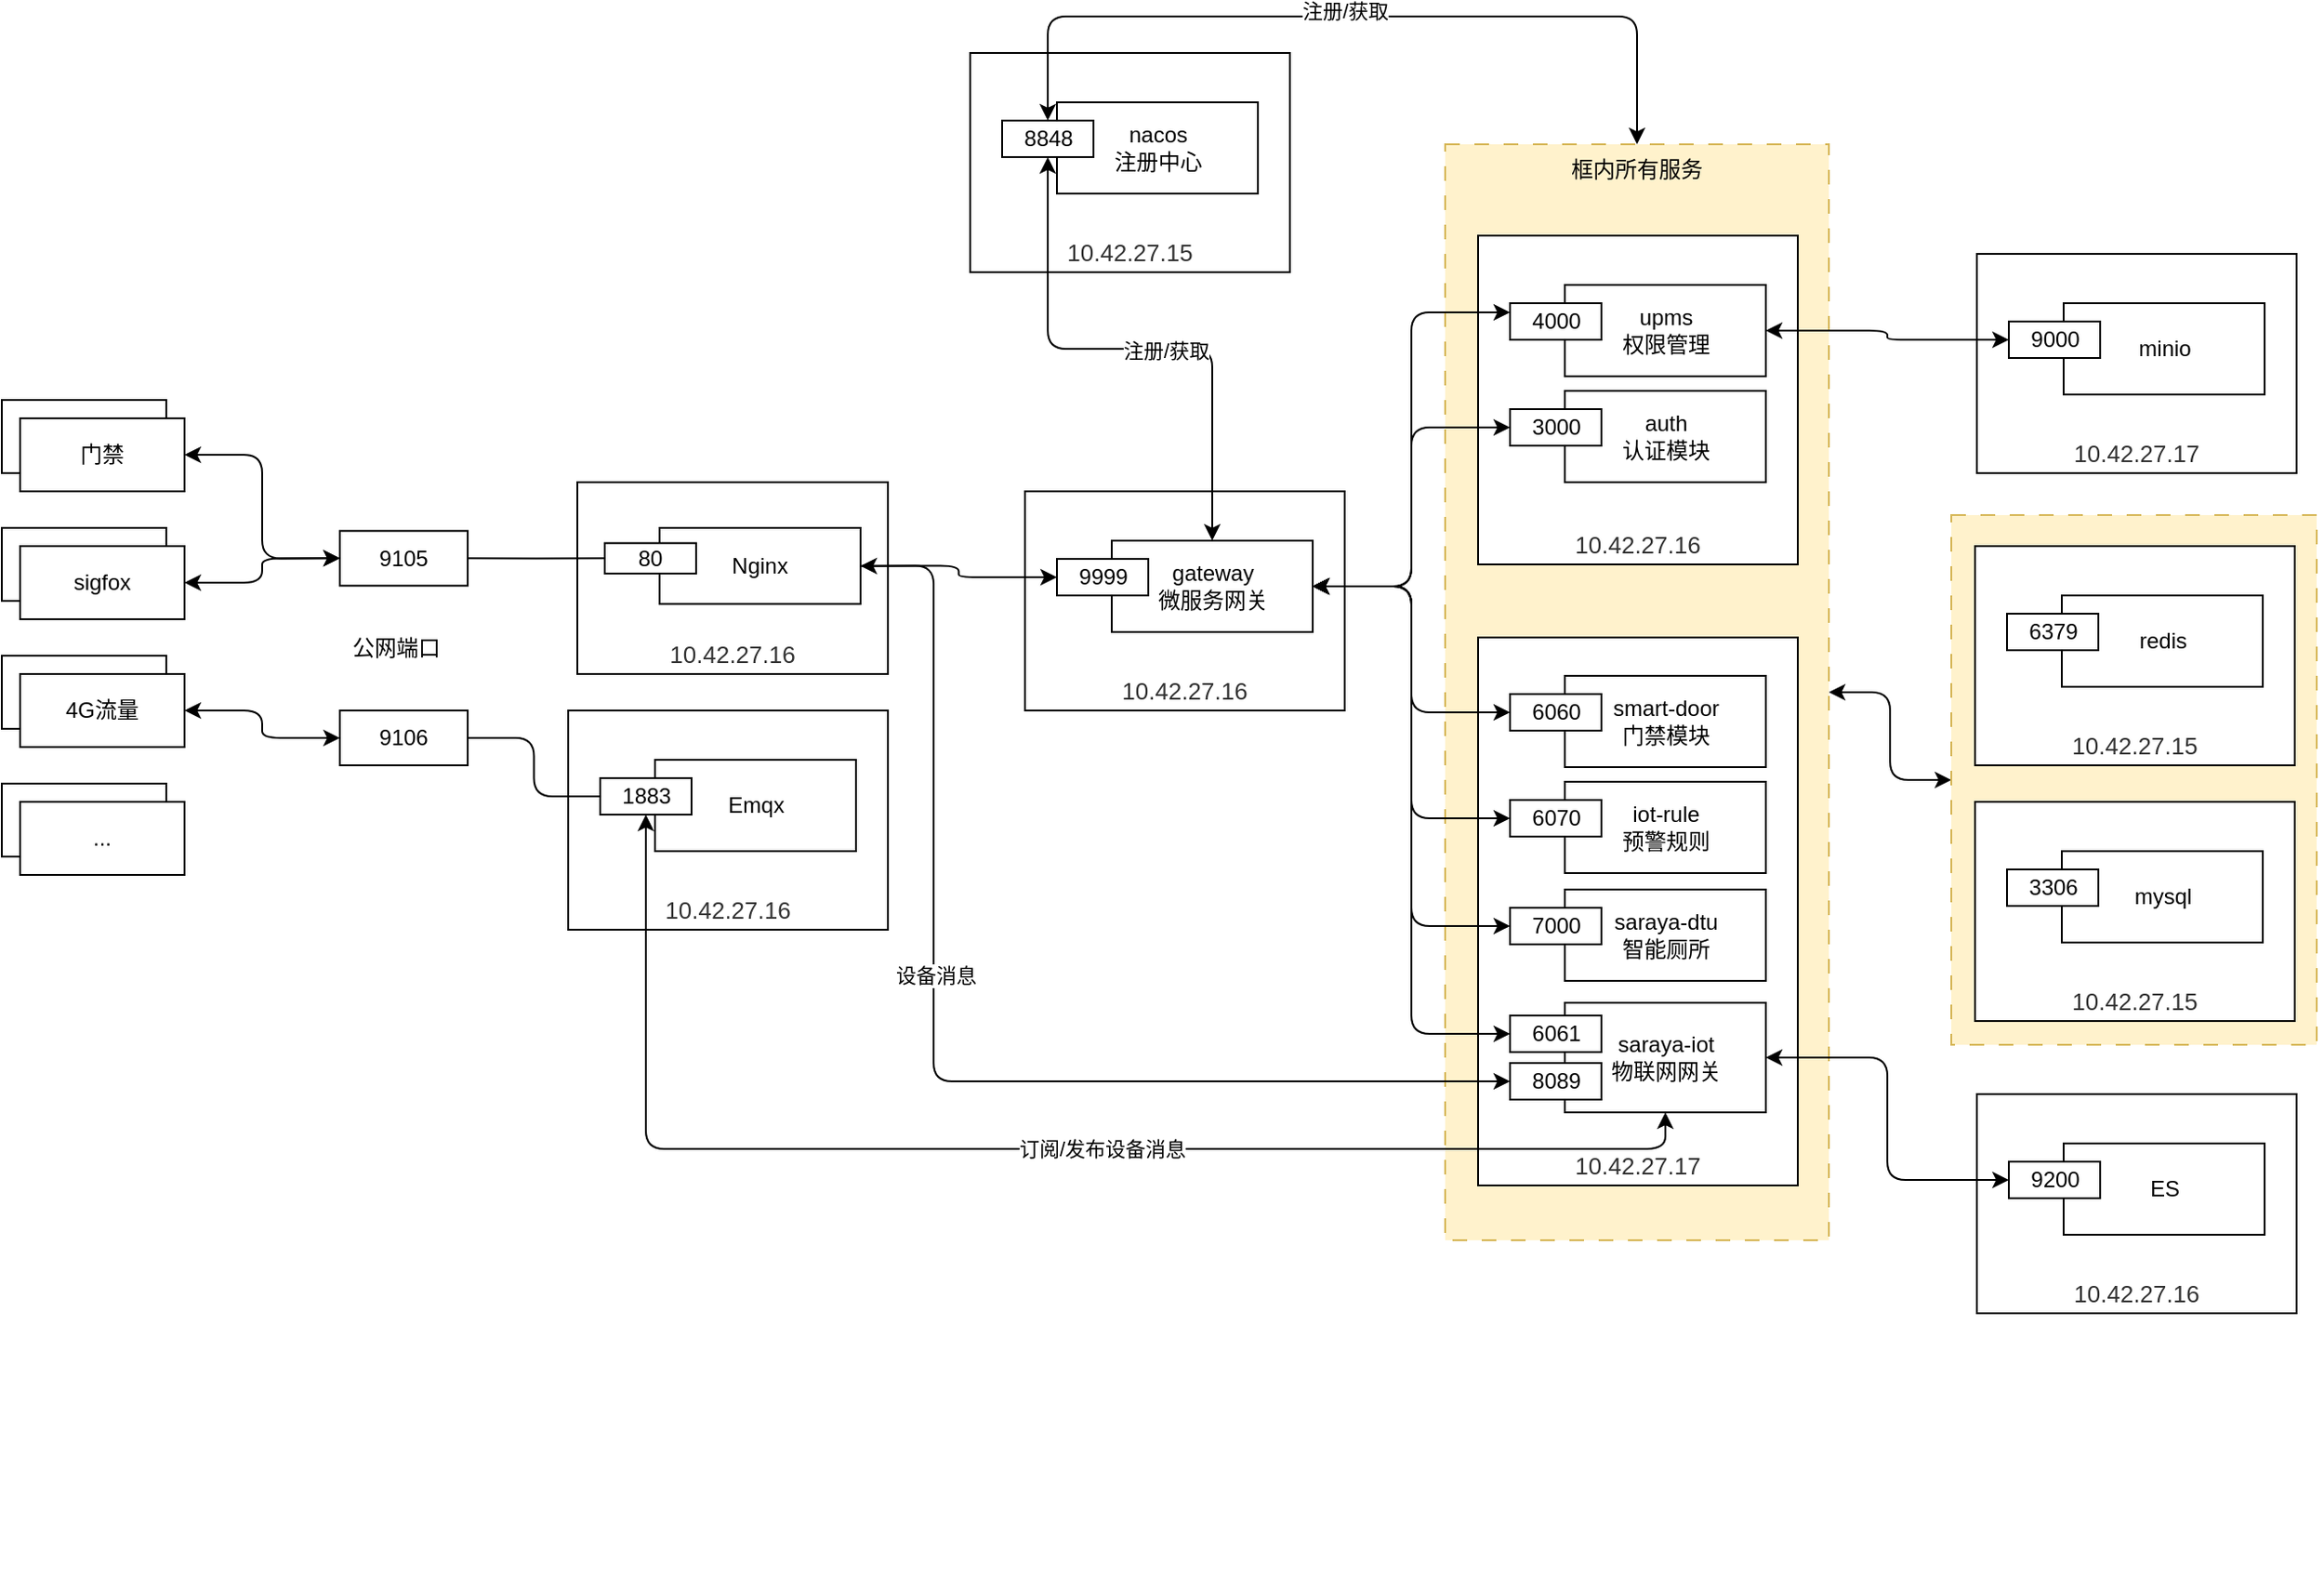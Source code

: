 <mxfile version="24.2.3" type="github">
  <diagram id="C5RBs43oDa-KdzZeNtuy" name="Page-1">
    <mxGraphModel dx="1440" dy="2015" grid="1" gridSize="10" guides="1" tooltips="1" connect="1" arrows="0" fold="1" page="1" pageScale="1" pageWidth="827" pageHeight="1169" math="0" shadow="0">
      <root>
        <mxCell id="WIyWlLk6GJQsqaUBKTNV-0" />
        <mxCell id="WIyWlLk6GJQsqaUBKTNV-1" parent="WIyWlLk6GJQsqaUBKTNV-0" />
        <mxCell id="b1t97wf94qJfbfh6B2mP-186" value="" style="group;rounded=0;" vertex="1" connectable="0" parent="WIyWlLk6GJQsqaUBKTNV-1">
          <mxGeometry x="340" y="300" width="175" height="120" as="geometry" />
        </mxCell>
        <mxCell id="b1t97wf94qJfbfh6B2mP-187" value="&lt;span style=&quot;color: rgb(50, 50, 50); font-family: &amp;quot;Microsoft YaHei&amp;quot;, 微软雅黑, Arial; font-size: 13px; background-color: rgba(255, 255, 255, 0.01);&quot;&gt;10.42.27.16&lt;/span&gt;" style="rounded=0;whiteSpace=wrap;html=1;verticalAlign=bottom;" vertex="1" parent="b1t97wf94qJfbfh6B2mP-186">
          <mxGeometry width="175" height="120" as="geometry" />
        </mxCell>
        <mxCell id="b1t97wf94qJfbfh6B2mP-188" value="" style="group;rounded=0;" vertex="1" connectable="0" parent="b1t97wf94qJfbfh6B2mP-186">
          <mxGeometry x="17.5" y="27" width="140" height="50" as="geometry" />
        </mxCell>
        <mxCell id="b1t97wf94qJfbfh6B2mP-189" value="Emqx" style="rounded=0;whiteSpace=wrap;html=1;" vertex="1" parent="b1t97wf94qJfbfh6B2mP-188">
          <mxGeometry x="30" width="110" height="50" as="geometry" />
        </mxCell>
        <mxCell id="b1t97wf94qJfbfh6B2mP-190" value="1883" style="rounded=0;whiteSpace=wrap;html=1;" vertex="1" parent="b1t97wf94qJfbfh6B2mP-188">
          <mxGeometry y="10" width="50" height="20" as="geometry" />
        </mxCell>
        <mxCell id="b1t97wf94qJfbfh6B2mP-191" value="" style="group" vertex="1" connectable="0" parent="WIyWlLk6GJQsqaUBKTNV-1">
          <mxGeometry x="345" y="175" width="170" height="105" as="geometry" />
        </mxCell>
        <mxCell id="b1t97wf94qJfbfh6B2mP-23" value="&lt;span style=&quot;color: rgb(50, 50, 50); font-family: &amp;quot;Microsoft YaHei&amp;quot;, 微软雅黑, Arial; font-size: 13px; background-color: rgba(255, 255, 255, 0.01);&quot;&gt;10.42.27.16&lt;/span&gt;" style="rounded=0;whiteSpace=wrap;html=1;verticalAlign=bottom;" vertex="1" parent="b1t97wf94qJfbfh6B2mP-191">
          <mxGeometry width="170" height="105" as="geometry" />
        </mxCell>
        <mxCell id="b1t97wf94qJfbfh6B2mP-12" value="Nginx" style="rounded=0;whiteSpace=wrap;html=1;" vertex="1" parent="b1t97wf94qJfbfh6B2mP-191">
          <mxGeometry x="45" y="25" width="110" height="41.667" as="geometry" />
        </mxCell>
        <mxCell id="b1t97wf94qJfbfh6B2mP-13" value="80" style="rounded=0;whiteSpace=wrap;html=1;" vertex="1" parent="b1t97wf94qJfbfh6B2mP-191">
          <mxGeometry x="15" y="33.333" width="50" height="16.667" as="geometry" />
        </mxCell>
        <mxCell id="b1t97wf94qJfbfh6B2mP-49" value="" style="group;rounded=0;" vertex="1" connectable="0" parent="WIyWlLk6GJQsqaUBKTNV-1">
          <mxGeometry x="560" y="-60" width="175" height="120" as="geometry" />
        </mxCell>
        <mxCell id="b1t97wf94qJfbfh6B2mP-50" value="&lt;span style=&quot;color: rgb(50, 50, 50); font-family: &amp;quot;Microsoft YaHei&amp;quot;, 微软雅黑, Arial; font-size: 13px; background-color: rgba(255, 255, 255, 0.01);&quot;&gt;10.42.27.15&lt;/span&gt;" style="rounded=0;whiteSpace=wrap;html=1;verticalAlign=bottom;" vertex="1" parent="b1t97wf94qJfbfh6B2mP-49">
          <mxGeometry width="175" height="120" as="geometry" />
        </mxCell>
        <mxCell id="b1t97wf94qJfbfh6B2mP-51" value="" style="group;rounded=0;" vertex="1" connectable="0" parent="b1t97wf94qJfbfh6B2mP-49">
          <mxGeometry x="17.5" y="27" width="140" height="50" as="geometry" />
        </mxCell>
        <mxCell id="b1t97wf94qJfbfh6B2mP-52" value="&lt;div&gt;nacos&lt;/div&gt;&lt;div&gt;注册中心&lt;/div&gt;" style="rounded=0;whiteSpace=wrap;html=1;" vertex="1" parent="b1t97wf94qJfbfh6B2mP-51">
          <mxGeometry x="30" width="110" height="50" as="geometry" />
        </mxCell>
        <mxCell id="b1t97wf94qJfbfh6B2mP-53" value="8848" style="rounded=0;whiteSpace=wrap;html=1;" vertex="1" parent="b1t97wf94qJfbfh6B2mP-51">
          <mxGeometry y="10" width="50" height="20" as="geometry" />
        </mxCell>
        <mxCell id="b1t97wf94qJfbfh6B2mP-149" style="edgeStyle=orthogonalEdgeStyle;orthogonalLoop=1;jettySize=auto;html=1;exitX=0.5;exitY=0;exitDx=0;exitDy=0;startArrow=classic;startFill=1;entryX=0.5;entryY=0;entryDx=0;entryDy=0;" edge="1" parent="WIyWlLk6GJQsqaUBKTNV-1" source="b1t97wf94qJfbfh6B2mP-143" target="b1t97wf94qJfbfh6B2mP-53">
          <mxGeometry relative="1" as="geometry">
            <Array as="points">
              <mxPoint x="925" y="-80" />
              <mxPoint x="603" y="-80" />
            </Array>
          </mxGeometry>
        </mxCell>
        <mxCell id="b1t97wf94qJfbfh6B2mP-153" value="注册/获取" style="edgeLabel;html=1;align=center;verticalAlign=middle;resizable=0;points=[];" vertex="1" connectable="0" parent="b1t97wf94qJfbfh6B2mP-149">
          <mxGeometry x="0.026" y="-3" relative="1" as="geometry">
            <mxPoint as="offset" />
          </mxGeometry>
        </mxCell>
        <mxCell id="b1t97wf94qJfbfh6B2mP-183" style="edgeStyle=orthogonalEdgeStyle;orthogonalLoop=1;jettySize=auto;html=1;exitX=1;exitY=0.5;exitDx=0;exitDy=0;startArrow=classic;startFill=1;" edge="1" parent="WIyWlLk6GJQsqaUBKTNV-1" source="b1t97wf94qJfbfh6B2mP-143" target="b1t97wf94qJfbfh6B2mP-182">
          <mxGeometry relative="1" as="geometry" />
        </mxCell>
        <mxCell id="b1t97wf94qJfbfh6B2mP-143" value="框内所有服务" style="rounded=0;whiteSpace=wrap;html=1;dashed=1;dashPattern=8 8;fillColor=#fff2cc;strokeColor=#d6b656;verticalAlign=top;" vertex="1" parent="WIyWlLk6GJQsqaUBKTNV-1">
          <mxGeometry x="820" y="-10" width="210" height="600" as="geometry" />
        </mxCell>
        <mxCell id="b1t97wf94qJfbfh6B2mP-0" value="门禁" style="rounded=0;whiteSpace=wrap;html=1;" vertex="1" parent="WIyWlLk6GJQsqaUBKTNV-1">
          <mxGeometry x="30" y="130" width="90" height="40" as="geometry" />
        </mxCell>
        <mxCell id="b1t97wf94qJfbfh6B2mP-1" value="4G流量" style="rounded=0;whiteSpace=wrap;html=1;" vertex="1" parent="WIyWlLk6GJQsqaUBKTNV-1">
          <mxGeometry x="30" y="270" width="90" height="40" as="geometry" />
        </mxCell>
        <mxCell id="b1t97wf94qJfbfh6B2mP-27" style="edgeStyle=orthogonalEdgeStyle;rounded=1;orthogonalLoop=1;jettySize=auto;html=1;exitX=1;exitY=0.5;exitDx=0;exitDy=0;entryX=0;entryY=0.5;entryDx=0;entryDy=0;endArrow=classic;endFill=1;startArrow=classic;startFill=1;curved=0;" edge="1" parent="WIyWlLk6GJQsqaUBKTNV-1" source="b1t97wf94qJfbfh6B2mP-2" target="b1t97wf94qJfbfh6B2mP-9">
          <mxGeometry relative="1" as="geometry" />
        </mxCell>
        <mxCell id="b1t97wf94qJfbfh6B2mP-2" value="门禁" style="rounded=0;whiteSpace=wrap;html=1;" vertex="1" parent="WIyWlLk6GJQsqaUBKTNV-1">
          <mxGeometry x="40" y="140" width="90" height="40" as="geometry" />
        </mxCell>
        <mxCell id="b1t97wf94qJfbfh6B2mP-4" value="sigfox" style="rounded=0;whiteSpace=wrap;html=1;" vertex="1" parent="WIyWlLk6GJQsqaUBKTNV-1">
          <mxGeometry x="30" y="200" width="90" height="40" as="geometry" />
        </mxCell>
        <mxCell id="b1t97wf94qJfbfh6B2mP-28" style="edgeStyle=orthogonalEdgeStyle;rounded=1;orthogonalLoop=1;jettySize=auto;html=1;exitX=1;exitY=0.5;exitDx=0;exitDy=0;entryX=0;entryY=0.5;entryDx=0;entryDy=0;endArrow=classic;endFill=1;startArrow=classic;startFill=1;curved=0;" edge="1" parent="WIyWlLk6GJQsqaUBKTNV-1" source="b1t97wf94qJfbfh6B2mP-5" target="b1t97wf94qJfbfh6B2mP-9">
          <mxGeometry relative="1" as="geometry" />
        </mxCell>
        <mxCell id="b1t97wf94qJfbfh6B2mP-5" value="sigfox" style="rounded=0;whiteSpace=wrap;html=1;" vertex="1" parent="WIyWlLk6GJQsqaUBKTNV-1">
          <mxGeometry x="40" y="210" width="90" height="40" as="geometry" />
        </mxCell>
        <mxCell id="b1t97wf94qJfbfh6B2mP-29" style="edgeStyle=orthogonalEdgeStyle;rounded=1;orthogonalLoop=1;jettySize=auto;html=1;exitX=1;exitY=0.5;exitDx=0;exitDy=0;entryX=0;entryY=0.5;entryDx=0;entryDy=0;endArrow=classic;endFill=1;startArrow=classic;startFill=1;curved=0;" edge="1" parent="WIyWlLk6GJQsqaUBKTNV-1" source="b1t97wf94qJfbfh6B2mP-6" target="b1t97wf94qJfbfh6B2mP-10">
          <mxGeometry relative="1" as="geometry" />
        </mxCell>
        <mxCell id="b1t97wf94qJfbfh6B2mP-6" value="4G流量" style="rounded=0;whiteSpace=wrap;html=1;" vertex="1" parent="WIyWlLk6GJQsqaUBKTNV-1">
          <mxGeometry x="40" y="280" width="90" height="40" as="geometry" />
        </mxCell>
        <mxCell id="b1t97wf94qJfbfh6B2mP-7" value="..." style="rounded=0;whiteSpace=wrap;html=1;" vertex="1" parent="WIyWlLk6GJQsqaUBKTNV-1">
          <mxGeometry x="30" y="340" width="90" height="40" as="geometry" />
        </mxCell>
        <mxCell id="b1t97wf94qJfbfh6B2mP-8" value="..." style="rounded=0;whiteSpace=wrap;html=1;" vertex="1" parent="WIyWlLk6GJQsqaUBKTNV-1">
          <mxGeometry x="40" y="350" width="90" height="40" as="geometry" />
        </mxCell>
        <mxCell id="b1t97wf94qJfbfh6B2mP-25" style="edgeStyle=orthogonalEdgeStyle;rounded=0;orthogonalLoop=1;jettySize=auto;html=1;exitX=1;exitY=0.5;exitDx=0;exitDy=0;endArrow=none;endFill=0;" edge="1" parent="WIyWlLk6GJQsqaUBKTNV-1" source="b1t97wf94qJfbfh6B2mP-9" target="b1t97wf94qJfbfh6B2mP-13">
          <mxGeometry relative="1" as="geometry" />
        </mxCell>
        <mxCell id="b1t97wf94qJfbfh6B2mP-9" value="9105" style="rounded=0;whiteSpace=wrap;html=1;" vertex="1" parent="WIyWlLk6GJQsqaUBKTNV-1">
          <mxGeometry x="215" y="201.67" width="70" height="30" as="geometry" />
        </mxCell>
        <mxCell id="b1t97wf94qJfbfh6B2mP-26" style="edgeStyle=orthogonalEdgeStyle;rounded=1;orthogonalLoop=1;jettySize=auto;html=1;exitX=1;exitY=0.5;exitDx=0;exitDy=0;entryX=0;entryY=0.5;entryDx=0;entryDy=0;endArrow=none;endFill=0;curved=0;" edge="1" parent="WIyWlLk6GJQsqaUBKTNV-1" source="b1t97wf94qJfbfh6B2mP-10" target="b1t97wf94qJfbfh6B2mP-190">
          <mxGeometry relative="1" as="geometry">
            <mxPoint x="360" y="290" as="targetPoint" />
          </mxGeometry>
        </mxCell>
        <mxCell id="b1t97wf94qJfbfh6B2mP-10" value="9106" style="rounded=0;whiteSpace=wrap;html=1;" vertex="1" parent="WIyWlLk6GJQsqaUBKTNV-1">
          <mxGeometry x="215" y="300" width="70" height="30" as="geometry" />
        </mxCell>
        <mxCell id="b1t97wf94qJfbfh6B2mP-11" value="公网端口" style="text;html=1;align=center;verticalAlign=middle;whiteSpace=wrap;rounded=0;" vertex="1" parent="WIyWlLk6GJQsqaUBKTNV-1">
          <mxGeometry x="216" y="251" width="60" height="30" as="geometry" />
        </mxCell>
        <mxCell id="b1t97wf94qJfbfh6B2mP-43" value="" style="group;rounded=0;" vertex="1" connectable="0" parent="WIyWlLk6GJQsqaUBKTNV-1">
          <mxGeometry x="590" y="180" width="175" height="120" as="geometry" />
        </mxCell>
        <mxCell id="b1t97wf94qJfbfh6B2mP-38" value="&lt;span style=&quot;color: rgb(50, 50, 50); font-family: &amp;quot;Microsoft YaHei&amp;quot;, 微软雅黑, Arial; font-size: 13px; background-color: rgba(255, 255, 255, 0.01);&quot;&gt;10.42.27.16&lt;/span&gt;" style="rounded=0;whiteSpace=wrap;html=1;verticalAlign=bottom;" vertex="1" parent="b1t97wf94qJfbfh6B2mP-43">
          <mxGeometry width="175" height="120" as="geometry" />
        </mxCell>
        <mxCell id="b1t97wf94qJfbfh6B2mP-40" value="" style="group;rounded=0;" vertex="1" connectable="0" parent="b1t97wf94qJfbfh6B2mP-43">
          <mxGeometry x="17.5" y="27" width="140" height="50" as="geometry" />
        </mxCell>
        <mxCell id="b1t97wf94qJfbfh6B2mP-41" value="gateway&lt;div&gt;微服务网关&lt;/div&gt;" style="rounded=0;whiteSpace=wrap;html=1;" vertex="1" parent="b1t97wf94qJfbfh6B2mP-40">
          <mxGeometry x="30" width="110" height="50" as="geometry" />
        </mxCell>
        <mxCell id="b1t97wf94qJfbfh6B2mP-42" value="9999" style="rounded=0;whiteSpace=wrap;html=1;" vertex="1" parent="b1t97wf94qJfbfh6B2mP-40">
          <mxGeometry y="10" width="50" height="20" as="geometry" />
        </mxCell>
        <mxCell id="b1t97wf94qJfbfh6B2mP-60" value="" style="group;rounded=0;" vertex="1" connectable="0" parent="WIyWlLk6GJQsqaUBKTNV-1">
          <mxGeometry x="1111" y="50" width="175" height="120" as="geometry" />
        </mxCell>
        <mxCell id="b1t97wf94qJfbfh6B2mP-61" value="&lt;span style=&quot;color: rgb(50, 50, 50); font-family: &amp;quot;Microsoft YaHei&amp;quot;, 微软雅黑, Arial; font-size: 13px; background-color: rgba(255, 255, 255, 0.01);&quot;&gt;10.42.27.17&lt;/span&gt;" style="rounded=0;whiteSpace=wrap;html=1;verticalAlign=bottom;" vertex="1" parent="b1t97wf94qJfbfh6B2mP-60">
          <mxGeometry width="175" height="120" as="geometry" />
        </mxCell>
        <mxCell id="b1t97wf94qJfbfh6B2mP-62" value="" style="group;rounded=0;" vertex="1" connectable="0" parent="b1t97wf94qJfbfh6B2mP-60">
          <mxGeometry x="17.5" y="27" width="140" height="50" as="geometry" />
        </mxCell>
        <mxCell id="b1t97wf94qJfbfh6B2mP-63" value="minio" style="rounded=0;whiteSpace=wrap;html=1;" vertex="1" parent="b1t97wf94qJfbfh6B2mP-62">
          <mxGeometry x="30" width="110" height="50" as="geometry" />
        </mxCell>
        <mxCell id="b1t97wf94qJfbfh6B2mP-64" value="9000" style="rounded=0;whiteSpace=wrap;html=1;" vertex="1" parent="b1t97wf94qJfbfh6B2mP-62">
          <mxGeometry y="10" width="50" height="20" as="geometry" />
        </mxCell>
        <mxCell id="b1t97wf94qJfbfh6B2mP-66" value="" style="group;rounded=0;" vertex="1" connectable="0" parent="WIyWlLk6GJQsqaUBKTNV-1">
          <mxGeometry x="1111" y="510" width="175" height="120" as="geometry" />
        </mxCell>
        <mxCell id="b1t97wf94qJfbfh6B2mP-67" value="&lt;span style=&quot;color: rgb(50, 50, 50); font-family: &amp;quot;Microsoft YaHei&amp;quot;, 微软雅黑, Arial; font-size: 13px; background-color: rgba(255, 255, 255, 0.01);&quot;&gt;10.42.27.16&lt;/span&gt;" style="rounded=0;whiteSpace=wrap;html=1;verticalAlign=bottom;" vertex="1" parent="b1t97wf94qJfbfh6B2mP-66">
          <mxGeometry width="175" height="120" as="geometry" />
        </mxCell>
        <mxCell id="b1t97wf94qJfbfh6B2mP-68" value="" style="group;rounded=0;" vertex="1" connectable="0" parent="b1t97wf94qJfbfh6B2mP-66">
          <mxGeometry x="17.5" y="27" width="140" height="50" as="geometry" />
        </mxCell>
        <mxCell id="b1t97wf94qJfbfh6B2mP-69" value="ES" style="rounded=0;whiteSpace=wrap;html=1;" vertex="1" parent="b1t97wf94qJfbfh6B2mP-68">
          <mxGeometry x="30" width="110" height="50" as="geometry" />
        </mxCell>
        <mxCell id="b1t97wf94qJfbfh6B2mP-70" value="9200" style="rounded=0;whiteSpace=wrap;html=1;" vertex="1" parent="b1t97wf94qJfbfh6B2mP-68">
          <mxGeometry y="10" width="50" height="20" as="geometry" />
        </mxCell>
        <mxCell id="b1t97wf94qJfbfh6B2mP-71" value="" style="group;rounded=0;" vertex="1" connectable="0" parent="WIyWlLk6GJQsqaUBKTNV-1">
          <mxGeometry x="838" y="40" width="175" height="180" as="geometry" />
        </mxCell>
        <mxCell id="b1t97wf94qJfbfh6B2mP-72" value="&lt;span style=&quot;color: rgb(50, 50, 50); font-family: &amp;quot;Microsoft YaHei&amp;quot;, 微软雅黑, Arial; font-size: 13px; background-color: rgba(255, 255, 255, 0.01);&quot;&gt;10.42.27.16&lt;/span&gt;" style="rounded=0;whiteSpace=wrap;html=1;verticalAlign=bottom;" vertex="1" parent="b1t97wf94qJfbfh6B2mP-71">
          <mxGeometry width="175" height="180" as="geometry" />
        </mxCell>
        <mxCell id="b1t97wf94qJfbfh6B2mP-73" value="" style="group;rounded=0;" vertex="1" connectable="0" parent="b1t97wf94qJfbfh6B2mP-71">
          <mxGeometry x="17.5" y="27" width="140" height="50" as="geometry" />
        </mxCell>
        <mxCell id="b1t97wf94qJfbfh6B2mP-74" value="" style="group;rounded=0;" vertex="1" connectable="0" parent="b1t97wf94qJfbfh6B2mP-73">
          <mxGeometry width="140" height="50" as="geometry" />
        </mxCell>
        <mxCell id="b1t97wf94qJfbfh6B2mP-75" value="upms&lt;div&gt;权限管理&lt;/div&gt;" style="rounded=0;whiteSpace=wrap;html=1;" vertex="1" parent="b1t97wf94qJfbfh6B2mP-74">
          <mxGeometry x="30" width="110" height="50" as="geometry" />
        </mxCell>
        <mxCell id="b1t97wf94qJfbfh6B2mP-76" value="4000" style="rounded=0;whiteSpace=wrap;html=1;" vertex="1" parent="b1t97wf94qJfbfh6B2mP-74">
          <mxGeometry y="10" width="50" height="20" as="geometry" />
        </mxCell>
        <mxCell id="b1t97wf94qJfbfh6B2mP-77" value="" style="group;rounded=0;" vertex="1" connectable="0" parent="b1t97wf94qJfbfh6B2mP-71">
          <mxGeometry x="17.5" y="85" width="140" height="50" as="geometry" />
        </mxCell>
        <mxCell id="b1t97wf94qJfbfh6B2mP-78" value="" style="group;rounded=0;" vertex="1" connectable="0" parent="b1t97wf94qJfbfh6B2mP-77">
          <mxGeometry width="140" height="50" as="geometry" />
        </mxCell>
        <mxCell id="b1t97wf94qJfbfh6B2mP-79" value="auth&lt;div&gt;认证模块&lt;/div&gt;" style="rounded=0;whiteSpace=wrap;html=1;" vertex="1" parent="b1t97wf94qJfbfh6B2mP-78">
          <mxGeometry x="30" width="110" height="50" as="geometry" />
        </mxCell>
        <mxCell id="b1t97wf94qJfbfh6B2mP-80" value="3000" style="rounded=0;whiteSpace=wrap;html=1;" vertex="1" parent="b1t97wf94qJfbfh6B2mP-78">
          <mxGeometry y="10" width="50" height="20" as="geometry" />
        </mxCell>
        <mxCell id="b1t97wf94qJfbfh6B2mP-89" value="" style="group;rounded=0;" vertex="1" connectable="0" parent="WIyWlLk6GJQsqaUBKTNV-1">
          <mxGeometry x="838" y="260" width="175" height="300" as="geometry" />
        </mxCell>
        <mxCell id="b1t97wf94qJfbfh6B2mP-90" value="&lt;span style=&quot;color: rgb(50, 50, 50); font-family: &amp;quot;Microsoft YaHei&amp;quot;, 微软雅黑, Arial; font-size: 13px; background-color: rgba(255, 255, 255, 0.01);&quot;&gt;10.42.27.17&lt;/span&gt;" style="rounded=0;whiteSpace=wrap;html=1;verticalAlign=bottom;" vertex="1" parent="b1t97wf94qJfbfh6B2mP-89">
          <mxGeometry width="175" height="300" as="geometry" />
        </mxCell>
        <mxCell id="b1t97wf94qJfbfh6B2mP-91" value="" style="group;rounded=0;" vertex="1" connectable="0" parent="b1t97wf94qJfbfh6B2mP-89">
          <mxGeometry x="17.5" y="21" width="140" height="50" as="geometry" />
        </mxCell>
        <mxCell id="b1t97wf94qJfbfh6B2mP-92" value="" style="group;rounded=0;" vertex="1" connectable="0" parent="b1t97wf94qJfbfh6B2mP-91">
          <mxGeometry width="140" height="50" as="geometry" />
        </mxCell>
        <mxCell id="b1t97wf94qJfbfh6B2mP-93" value="&lt;div&gt;smart-door&lt;/div&gt;&lt;div&gt;门禁模块&lt;/div&gt;" style="rounded=0;whiteSpace=wrap;html=1;" vertex="1" parent="b1t97wf94qJfbfh6B2mP-92">
          <mxGeometry x="30" width="110" height="50" as="geometry" />
        </mxCell>
        <mxCell id="b1t97wf94qJfbfh6B2mP-94" value="6060" style="rounded=0;whiteSpace=wrap;html=1;" vertex="1" parent="b1t97wf94qJfbfh6B2mP-92">
          <mxGeometry y="10" width="50" height="20" as="geometry" />
        </mxCell>
        <mxCell id="b1t97wf94qJfbfh6B2mP-95" value="" style="group;rounded=0;" vertex="1" connectable="0" parent="b1t97wf94qJfbfh6B2mP-89">
          <mxGeometry x="17.5" y="79" width="140" height="50" as="geometry" />
        </mxCell>
        <mxCell id="b1t97wf94qJfbfh6B2mP-96" value="" style="group;rounded=0;" vertex="1" connectable="0" parent="b1t97wf94qJfbfh6B2mP-95">
          <mxGeometry width="140" height="50" as="geometry" />
        </mxCell>
        <mxCell id="b1t97wf94qJfbfh6B2mP-97" value="&lt;div&gt;iot-rule&lt;/div&gt;&lt;div&gt;预警规则&lt;/div&gt;" style="rounded=0;whiteSpace=wrap;html=1;" vertex="1" parent="b1t97wf94qJfbfh6B2mP-96">
          <mxGeometry x="30" width="110" height="50" as="geometry" />
        </mxCell>
        <mxCell id="b1t97wf94qJfbfh6B2mP-98" value="6070" style="rounded=0;whiteSpace=wrap;html=1;" vertex="1" parent="b1t97wf94qJfbfh6B2mP-96">
          <mxGeometry y="10" width="50" height="20" as="geometry" />
        </mxCell>
        <mxCell id="b1t97wf94qJfbfh6B2mP-99" value="" style="group;rounded=0;" vertex="1" connectable="0" parent="b1t97wf94qJfbfh6B2mP-89">
          <mxGeometry x="17.5" y="138" width="140" height="50" as="geometry" />
        </mxCell>
        <mxCell id="b1t97wf94qJfbfh6B2mP-100" value="" style="group;rounded=0;" vertex="1" connectable="0" parent="b1t97wf94qJfbfh6B2mP-99">
          <mxGeometry width="140" height="50" as="geometry" />
        </mxCell>
        <mxCell id="b1t97wf94qJfbfh6B2mP-101" value="&lt;div&gt;saraya-dtu&lt;/div&gt;&lt;div&gt;智能厕所&lt;/div&gt;" style="rounded=0;whiteSpace=wrap;html=1;" vertex="1" parent="b1t97wf94qJfbfh6B2mP-100">
          <mxGeometry x="30" width="110" height="50" as="geometry" />
        </mxCell>
        <mxCell id="b1t97wf94qJfbfh6B2mP-102" value="7000" style="rounded=0;whiteSpace=wrap;html=1;" vertex="1" parent="b1t97wf94qJfbfh6B2mP-100">
          <mxGeometry y="10" width="50" height="20" as="geometry" />
        </mxCell>
        <mxCell id="b1t97wf94qJfbfh6B2mP-104" value="" style="group;rounded=0;" vertex="1" connectable="0" parent="b1t97wf94qJfbfh6B2mP-89">
          <mxGeometry x="17.5" y="200" width="140" height="60" as="geometry" />
        </mxCell>
        <mxCell id="b1t97wf94qJfbfh6B2mP-105" value="saraya-iot&lt;div&gt;物联网网关&lt;/div&gt;" style="rounded=0;whiteSpace=wrap;html=1;" vertex="1" parent="b1t97wf94qJfbfh6B2mP-104">
          <mxGeometry x="30" width="110" height="60" as="geometry" />
        </mxCell>
        <mxCell id="b1t97wf94qJfbfh6B2mP-106" value="6061" style="rounded=0;whiteSpace=wrap;html=1;" vertex="1" parent="b1t97wf94qJfbfh6B2mP-104">
          <mxGeometry y="7" width="50" height="20" as="geometry" />
        </mxCell>
        <mxCell id="b1t97wf94qJfbfh6B2mP-107" value="8089" style="rounded=0;whiteSpace=wrap;html=1;" vertex="1" parent="b1t97wf94qJfbfh6B2mP-104">
          <mxGeometry y="33" width="50" height="20" as="geometry" />
        </mxCell>
        <mxCell id="b1t97wf94qJfbfh6B2mP-108" style="edgeStyle=orthogonalEdgeStyle;rounded=1;orthogonalLoop=1;jettySize=auto;html=1;exitX=1;exitY=0.5;exitDx=0;exitDy=0;entryX=0;entryY=0.25;entryDx=0;entryDy=0;endArrow=classic;endFill=1;curved=0;startArrow=classic;startFill=1;" edge="1" parent="WIyWlLk6GJQsqaUBKTNV-1" source="b1t97wf94qJfbfh6B2mP-41" target="b1t97wf94qJfbfh6B2mP-76">
          <mxGeometry relative="1" as="geometry" />
        </mxCell>
        <mxCell id="b1t97wf94qJfbfh6B2mP-110" style="edgeStyle=orthogonalEdgeStyle;rounded=1;orthogonalLoop=1;jettySize=auto;html=1;exitX=1;exitY=0.5;exitDx=0;exitDy=0;entryX=0;entryY=0.5;entryDx=0;entryDy=0;curved=0;startArrow=classic;startFill=1;" edge="1" parent="WIyWlLk6GJQsqaUBKTNV-1" source="b1t97wf94qJfbfh6B2mP-41" target="b1t97wf94qJfbfh6B2mP-80">
          <mxGeometry relative="1" as="geometry" />
        </mxCell>
        <mxCell id="b1t97wf94qJfbfh6B2mP-111" style="edgeStyle=orthogonalEdgeStyle;rounded=1;orthogonalLoop=1;jettySize=auto;html=1;exitX=1;exitY=0.5;exitDx=0;exitDy=0;entryX=0;entryY=0.5;entryDx=0;entryDy=0;strokeColor=default;curved=0;startArrow=classic;startFill=1;" edge="1" parent="WIyWlLk6GJQsqaUBKTNV-1" source="b1t97wf94qJfbfh6B2mP-41" target="b1t97wf94qJfbfh6B2mP-94">
          <mxGeometry relative="1" as="geometry" />
        </mxCell>
        <mxCell id="b1t97wf94qJfbfh6B2mP-112" style="edgeStyle=orthogonalEdgeStyle;orthogonalLoop=1;jettySize=auto;html=1;exitX=1;exitY=0.5;exitDx=0;exitDy=0;entryX=0;entryY=0.5;entryDx=0;entryDy=0;strokeColor=default;rounded=1;curved=0;" edge="1" parent="WIyWlLk6GJQsqaUBKTNV-1" source="b1t97wf94qJfbfh6B2mP-12" target="b1t97wf94qJfbfh6B2mP-42">
          <mxGeometry relative="1" as="geometry" />
        </mxCell>
        <mxCell id="b1t97wf94qJfbfh6B2mP-122" style="edgeStyle=orthogonalEdgeStyle;orthogonalLoop=1;jettySize=auto;html=1;exitX=1;exitY=0.5;exitDx=0;exitDy=0;entryX=0;entryY=0.5;entryDx=0;entryDy=0;startArrow=classic;startFill=1;" edge="1" parent="WIyWlLk6GJQsqaUBKTNV-1" source="b1t97wf94qJfbfh6B2mP-41" target="b1t97wf94qJfbfh6B2mP-98">
          <mxGeometry relative="1" as="geometry" />
        </mxCell>
        <mxCell id="b1t97wf94qJfbfh6B2mP-123" style="edgeStyle=orthogonalEdgeStyle;orthogonalLoop=1;jettySize=auto;html=1;exitX=1;exitY=0.5;exitDx=0;exitDy=0;entryX=0;entryY=0.5;entryDx=0;entryDy=0;startArrow=classic;startFill=1;" edge="1" parent="WIyWlLk6GJQsqaUBKTNV-1" source="b1t97wf94qJfbfh6B2mP-41" target="b1t97wf94qJfbfh6B2mP-102">
          <mxGeometry relative="1" as="geometry" />
        </mxCell>
        <mxCell id="b1t97wf94qJfbfh6B2mP-124" style="edgeStyle=orthogonalEdgeStyle;orthogonalLoop=1;jettySize=auto;html=1;exitX=1;exitY=0.5;exitDx=0;exitDy=0;entryX=0;entryY=0.5;entryDx=0;entryDy=0;startArrow=classic;startFill=1;" edge="1" parent="WIyWlLk6GJQsqaUBKTNV-1" source="b1t97wf94qJfbfh6B2mP-41" target="b1t97wf94qJfbfh6B2mP-106">
          <mxGeometry relative="1" as="geometry" />
        </mxCell>
        <mxCell id="b1t97wf94qJfbfh6B2mP-126" style="edgeStyle=orthogonalEdgeStyle;orthogonalLoop=1;jettySize=auto;html=1;exitX=1;exitY=0.5;exitDx=0;exitDy=0;entryX=0;entryY=0.5;entryDx=0;entryDy=0;startArrow=classic;startFill=1;" edge="1" parent="WIyWlLk6GJQsqaUBKTNV-1" source="b1t97wf94qJfbfh6B2mP-12" target="b1t97wf94qJfbfh6B2mP-107">
          <mxGeometry relative="1" as="geometry">
            <Array as="points">
              <mxPoint x="540" y="221" />
              <mxPoint x="540" y="503" />
            </Array>
          </mxGeometry>
        </mxCell>
        <mxCell id="b1t97wf94qJfbfh6B2mP-184" value="设备消息" style="edgeLabel;html=1;align=center;verticalAlign=middle;resizable=0;points=[];" vertex="1" connectable="0" parent="b1t97wf94qJfbfh6B2mP-126">
          <mxGeometry x="-0.174" y="1" relative="1" as="geometry">
            <mxPoint as="offset" />
          </mxGeometry>
        </mxCell>
        <mxCell id="b1t97wf94qJfbfh6B2mP-127" style="edgeStyle=orthogonalEdgeStyle;orthogonalLoop=1;jettySize=auto;html=1;exitX=0.5;exitY=1;exitDx=0;exitDy=0;startArrow=classic;startFill=1;entryX=0.5;entryY=1;entryDx=0;entryDy=0;" edge="1" parent="WIyWlLk6GJQsqaUBKTNV-1" source="b1t97wf94qJfbfh6B2mP-105" target="b1t97wf94qJfbfh6B2mP-190">
          <mxGeometry relative="1" as="geometry">
            <mxPoint x="360" y="580" as="targetPoint" />
          </mxGeometry>
        </mxCell>
        <mxCell id="b1t97wf94qJfbfh6B2mP-128" value="订阅/发布设备消息" style="edgeLabel;html=1;align=center;verticalAlign=middle;resizable=0;points=[];" vertex="1" connectable="0" parent="b1t97wf94qJfbfh6B2mP-127">
          <mxGeometry x="-0.136" relative="1" as="geometry">
            <mxPoint as="offset" />
          </mxGeometry>
        </mxCell>
        <mxCell id="b1t97wf94qJfbfh6B2mP-129" style="edgeStyle=orthogonalEdgeStyle;orthogonalLoop=1;jettySize=auto;html=1;exitX=1;exitY=0.5;exitDx=0;exitDy=0;entryX=0;entryY=0.5;entryDx=0;entryDy=0;startArrow=classic;startFill=1;" edge="1" parent="WIyWlLk6GJQsqaUBKTNV-1" source="b1t97wf94qJfbfh6B2mP-105" target="b1t97wf94qJfbfh6B2mP-70">
          <mxGeometry relative="1" as="geometry" />
        </mxCell>
        <mxCell id="b1t97wf94qJfbfh6B2mP-150" style="edgeStyle=orthogonalEdgeStyle;orthogonalLoop=1;jettySize=auto;html=1;exitX=0.5;exitY=0;exitDx=0;exitDy=0;startArrow=classic;startFill=1;entryX=0.5;entryY=1;entryDx=0;entryDy=0;" edge="1" parent="WIyWlLk6GJQsqaUBKTNV-1" source="b1t97wf94qJfbfh6B2mP-41" target="b1t97wf94qJfbfh6B2mP-53">
          <mxGeometry relative="1" as="geometry">
            <mxPoint x="693" y="20" as="targetPoint" />
          </mxGeometry>
        </mxCell>
        <mxCell id="b1t97wf94qJfbfh6B2mP-151" value="注册/获取" style="edgeLabel;html=1;align=center;verticalAlign=middle;resizable=0;points=[];" vertex="1" connectable="0" parent="b1t97wf94qJfbfh6B2mP-150">
          <mxGeometry x="-0.121" y="1" relative="1" as="geometry">
            <mxPoint x="1" as="offset" />
          </mxGeometry>
        </mxCell>
        <mxCell id="b1t97wf94qJfbfh6B2mP-154" style="edgeStyle=orthogonalEdgeStyle;orthogonalLoop=1;jettySize=auto;html=1;exitX=1;exitY=0.5;exitDx=0;exitDy=0;entryX=0;entryY=0.5;entryDx=0;entryDy=0;startArrow=classic;startFill=1;" edge="1" parent="WIyWlLk6GJQsqaUBKTNV-1" source="b1t97wf94qJfbfh6B2mP-75" target="b1t97wf94qJfbfh6B2mP-64">
          <mxGeometry relative="1" as="geometry" />
        </mxCell>
        <mxCell id="b1t97wf94qJfbfh6B2mP-175" value="" style="group" vertex="1" connectable="0" parent="WIyWlLk6GJQsqaUBKTNV-1">
          <mxGeometry x="1110" y="210" width="190" height="570" as="geometry" />
        </mxCell>
        <mxCell id="b1t97wf94qJfbfh6B2mP-182" value="" style="rounded=0;whiteSpace=wrap;html=1;dashed=1;dashPattern=8 8;fillColor=#fff2cc;strokeColor=#d6b656;verticalAlign=top;" vertex="1" parent="b1t97wf94qJfbfh6B2mP-175">
          <mxGeometry x="-13" y="-17" width="200" height="290" as="geometry" />
        </mxCell>
        <mxCell id="b1t97wf94qJfbfh6B2mP-45" value="&lt;span style=&quot;color: rgb(50, 50, 50); font-family: &amp;quot;Microsoft YaHei&amp;quot;, 微软雅黑, Arial; font-size: 13px; background-color: rgba(255, 255, 255, 0.01);&quot;&gt;10.42.27.15&lt;/span&gt;" style="rounded=0;whiteSpace=wrap;html=1;verticalAlign=bottom;" vertex="1" parent="b1t97wf94qJfbfh6B2mP-175">
          <mxGeometry width="175" height="120" as="geometry" />
        </mxCell>
        <mxCell id="b1t97wf94qJfbfh6B2mP-46" value="" style="group;rounded=0;" vertex="1" connectable="0" parent="b1t97wf94qJfbfh6B2mP-175">
          <mxGeometry x="17.5" y="27" width="140" height="50" as="geometry" />
        </mxCell>
        <mxCell id="b1t97wf94qJfbfh6B2mP-54" value="" style="group;rounded=0;" vertex="1" connectable="0" parent="b1t97wf94qJfbfh6B2mP-46">
          <mxGeometry width="140" height="50" as="geometry" />
        </mxCell>
        <mxCell id="b1t97wf94qJfbfh6B2mP-47" value="redis" style="rounded=0;whiteSpace=wrap;html=1;" vertex="1" parent="b1t97wf94qJfbfh6B2mP-54">
          <mxGeometry x="30" width="110" height="50" as="geometry" />
        </mxCell>
        <mxCell id="b1t97wf94qJfbfh6B2mP-48" value="6379" style="rounded=0;whiteSpace=wrap;html=1;" vertex="1" parent="b1t97wf94qJfbfh6B2mP-54">
          <mxGeometry y="10" width="50" height="20" as="geometry" />
        </mxCell>
        <mxCell id="b1t97wf94qJfbfh6B2mP-176" value="" style="group" vertex="1" connectable="0" parent="WIyWlLk6GJQsqaUBKTNV-1">
          <mxGeometry x="1110" y="350" width="175" height="120" as="geometry" />
        </mxCell>
        <mxCell id="b1t97wf94qJfbfh6B2mP-177" value="&lt;span style=&quot;color: rgb(50, 50, 50); font-family: &amp;quot;Microsoft YaHei&amp;quot;, 微软雅黑, Arial; font-size: 13px; background-color: rgba(255, 255, 255, 0.01);&quot;&gt;10.42.27.15&lt;/span&gt;" style="rounded=0;whiteSpace=wrap;html=1;verticalAlign=bottom;" vertex="1" parent="b1t97wf94qJfbfh6B2mP-176">
          <mxGeometry width="175" height="120" as="geometry" />
        </mxCell>
        <mxCell id="b1t97wf94qJfbfh6B2mP-178" value="" style="group;rounded=0;" vertex="1" connectable="0" parent="b1t97wf94qJfbfh6B2mP-176">
          <mxGeometry x="17.5" y="27" width="140" height="50" as="geometry" />
        </mxCell>
        <mxCell id="b1t97wf94qJfbfh6B2mP-179" value="" style="group;rounded=0;" vertex="1" connectable="0" parent="b1t97wf94qJfbfh6B2mP-178">
          <mxGeometry width="140" height="50" as="geometry" />
        </mxCell>
        <mxCell id="b1t97wf94qJfbfh6B2mP-180" value="mysql" style="rounded=0;whiteSpace=wrap;html=1;" vertex="1" parent="b1t97wf94qJfbfh6B2mP-179">
          <mxGeometry x="30" width="110" height="50" as="geometry" />
        </mxCell>
        <mxCell id="b1t97wf94qJfbfh6B2mP-181" value="3306" style="rounded=0;whiteSpace=wrap;html=1;" vertex="1" parent="b1t97wf94qJfbfh6B2mP-179">
          <mxGeometry y="10" width="50" height="20" as="geometry" />
        </mxCell>
      </root>
    </mxGraphModel>
  </diagram>
</mxfile>
